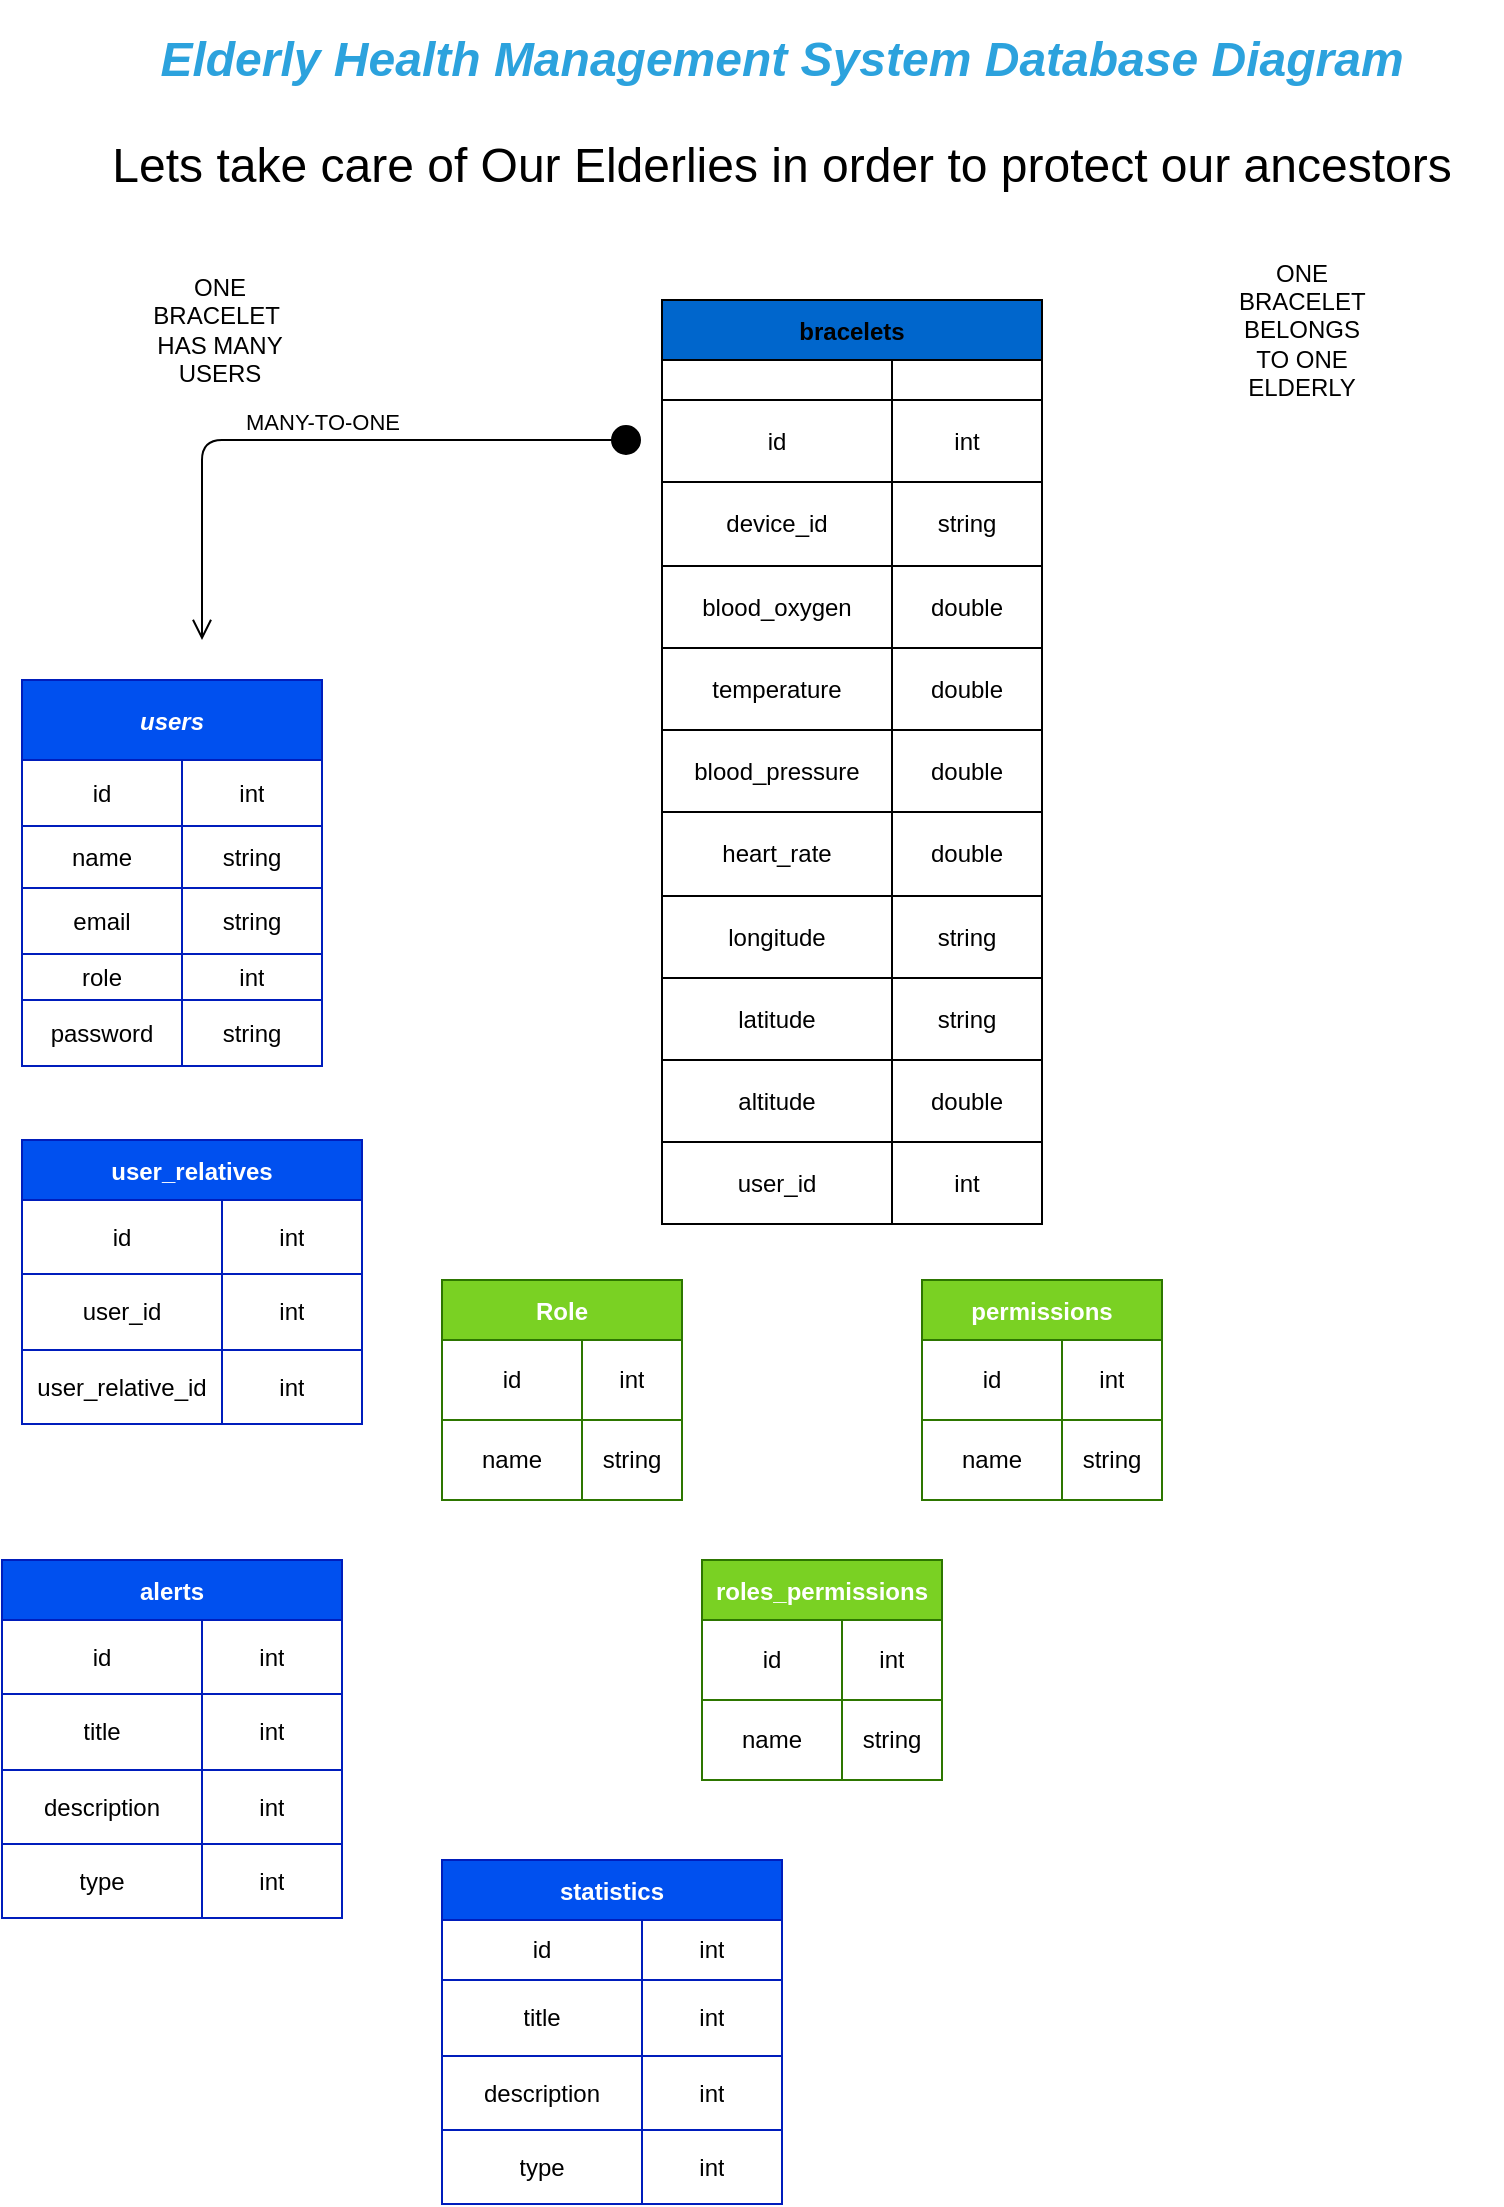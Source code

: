 <mxfile>
    <diagram id="YnS87yEpvr6c0MNXMADk" name="Page-1">
        <mxGraphModel dx="1022" dy="1704" grid="1" gridSize="10" guides="1" tooltips="1" connect="1" arrows="1" fold="1" page="1" pageScale="1" pageWidth="850" pageHeight="1100" math="0" shadow="0">
            <root>
                <object label="" s="" id="0">
                    <mxCell/>
                </object>
                <mxCell id="1" parent="0"/>
                <mxCell id="2" value="user_relatives" style="shape=table;startSize=30;container=1;collapsible=0;childLayout=tableLayout;fontStyle=1;align=center;fillColor=#0050ef;fontColor=#ffffff;strokeColor=#001DBC;" parent="1" vertex="1">
                    <mxGeometry x="50" y="500" width="170" height="142" as="geometry"/>
                </mxCell>
                <mxCell id="4MphJ5b8s6txSLYcJW80-159" value="" style="shape=tableRow;horizontal=0;startSize=0;swimlaneHead=0;swimlaneBody=0;top=0;left=0;bottom=0;right=0;collapsible=0;dropTarget=0;fillColor=none;points=[[0,0.5],[1,0.5]];portConstraint=eastwest;" parent="2" vertex="1">
                    <mxGeometry y="30" width="170" height="37" as="geometry"/>
                </mxCell>
                <mxCell id="4MphJ5b8s6txSLYcJW80-160" value="id" style="shape=partialRectangle;html=1;whiteSpace=wrap;connectable=0;fillColor=none;top=0;left=0;bottom=0;right=0;overflow=hidden;" parent="4MphJ5b8s6txSLYcJW80-159" vertex="1">
                    <mxGeometry width="100" height="37" as="geometry">
                        <mxRectangle width="100" height="37" as="alternateBounds"/>
                    </mxGeometry>
                </mxCell>
                <mxCell id="4MphJ5b8s6txSLYcJW80-161" value="int" style="shape=partialRectangle;html=1;whiteSpace=wrap;connectable=0;fillColor=none;top=0;left=0;bottom=0;right=0;overflow=hidden;" parent="4MphJ5b8s6txSLYcJW80-159" vertex="1">
                    <mxGeometry x="100" width="70" height="37" as="geometry">
                        <mxRectangle width="70" height="37" as="alternateBounds"/>
                    </mxGeometry>
                </mxCell>
                <mxCell id="7" value="" style="shape=tableRow;horizontal=0;startSize=0;swimlaneHead=0;swimlaneBody=0;top=0;left=0;bottom=0;right=0;collapsible=0;dropTarget=0;fillColor=none;points=[[0,0.5],[1,0.5]];portConstraint=eastwest;" parent="2" vertex="1">
                    <mxGeometry y="67" width="170" height="38" as="geometry"/>
                </mxCell>
                <mxCell id="8" value="user_id" style="shape=partialRectangle;html=1;whiteSpace=wrap;connectable=0;fillColor=none;top=0;left=0;bottom=0;right=0;overflow=hidden;" parent="7" vertex="1">
                    <mxGeometry width="100" height="38" as="geometry">
                        <mxRectangle width="100" height="38" as="alternateBounds"/>
                    </mxGeometry>
                </mxCell>
                <mxCell id="9" value="int" style="shape=partialRectangle;html=1;whiteSpace=wrap;connectable=0;fillColor=none;top=0;left=0;bottom=0;right=0;overflow=hidden;" parent="7" vertex="1">
                    <mxGeometry x="100" width="70" height="38" as="geometry">
                        <mxRectangle width="70" height="38" as="alternateBounds"/>
                    </mxGeometry>
                </mxCell>
                <mxCell id="11" value="" style="shape=tableRow;horizontal=0;startSize=0;swimlaneHead=0;swimlaneBody=0;top=0;left=0;bottom=0;right=0;collapsible=0;dropTarget=0;fillColor=none;points=[[0,0.5],[1,0.5]];portConstraint=eastwest;" parent="2" vertex="1">
                    <mxGeometry y="105" width="170" height="37" as="geometry"/>
                </mxCell>
                <mxCell id="12" value="user_relative_id" style="shape=partialRectangle;html=1;whiteSpace=wrap;connectable=0;fillColor=none;top=0;left=0;bottom=0;right=0;overflow=hidden;" parent="11" vertex="1">
                    <mxGeometry width="100" height="37" as="geometry">
                        <mxRectangle width="100" height="37" as="alternateBounds"/>
                    </mxGeometry>
                </mxCell>
                <mxCell id="13" value="int" style="shape=partialRectangle;html=1;whiteSpace=wrap;connectable=0;fillColor=none;top=0;left=0;bottom=0;right=0;overflow=hidden;" parent="11" vertex="1">
                    <mxGeometry x="100" width="70" height="37" as="geometry">
                        <mxRectangle width="70" height="37" as="alternateBounds"/>
                    </mxGeometry>
                </mxCell>
                <mxCell id="15" value="users" style="shape=table;startSize=40;container=1;collapsible=0;childLayout=tableLayout;fontStyle=3;align=center;labelBackgroundColor=none;fillColor=#0050ef;fontColor=#ffffff;strokeColor=#001DBC;" parent="1" vertex="1">
                    <mxGeometry x="50" y="270" width="150" height="193" as="geometry"/>
                </mxCell>
                <mxCell id="16" value="" style="shape=tableRow;horizontal=0;startSize=0;swimlaneHead=0;swimlaneBody=0;top=0;left=0;bottom=0;right=0;collapsible=0;dropTarget=0;fillColor=none;points=[[0,0.5],[1,0.5]];portConstraint=eastwest;" parent="15" vertex="1">
                    <mxGeometry y="40" width="150" height="33" as="geometry"/>
                </mxCell>
                <mxCell id="17" value="id" style="shape=partialRectangle;html=1;whiteSpace=wrap;connectable=0;fillColor=none;top=0;left=0;bottom=0;right=0;overflow=hidden;" parent="16" vertex="1">
                    <mxGeometry width="80" height="33" as="geometry">
                        <mxRectangle width="80" height="33" as="alternateBounds"/>
                    </mxGeometry>
                </mxCell>
                <mxCell id="18" value="int" style="shape=partialRectangle;html=1;whiteSpace=wrap;connectable=0;fillColor=none;top=0;left=0;bottom=0;right=0;overflow=hidden;" parent="16" vertex="1">
                    <mxGeometry x="80" width="70" height="33" as="geometry">
                        <mxRectangle width="70" height="33" as="alternateBounds"/>
                    </mxGeometry>
                </mxCell>
                <mxCell id="20" value="" style="shape=tableRow;horizontal=0;startSize=0;swimlaneHead=0;swimlaneBody=0;top=0;left=0;bottom=0;right=0;collapsible=0;dropTarget=0;fillColor=none;points=[[0,0.5],[1,0.5]];portConstraint=eastwest;" parent="15" vertex="1">
                    <mxGeometry y="73" width="150" height="31" as="geometry"/>
                </mxCell>
                <mxCell id="21" value="name" style="shape=partialRectangle;html=1;whiteSpace=wrap;connectable=0;fillColor=none;top=0;left=0;bottom=0;right=0;overflow=hidden;" parent="20" vertex="1">
                    <mxGeometry width="80" height="31" as="geometry">
                        <mxRectangle width="80" height="31" as="alternateBounds"/>
                    </mxGeometry>
                </mxCell>
                <mxCell id="22" value="string" style="shape=partialRectangle;html=1;whiteSpace=wrap;connectable=0;fillColor=none;top=0;left=0;bottom=0;right=0;overflow=hidden;" parent="20" vertex="1">
                    <mxGeometry x="80" width="70" height="31" as="geometry">
                        <mxRectangle width="70" height="31" as="alternateBounds"/>
                    </mxGeometry>
                </mxCell>
                <mxCell id="24" value="" style="shape=tableRow;horizontal=0;startSize=0;swimlaneHead=0;swimlaneBody=0;top=0;left=0;bottom=0;right=0;collapsible=0;dropTarget=0;fillColor=none;points=[[0,0.5],[1,0.5]];portConstraint=eastwest;" parent="15" vertex="1">
                    <mxGeometry y="104" width="150" height="33" as="geometry"/>
                </mxCell>
                <mxCell id="25" value="email" style="shape=partialRectangle;html=1;whiteSpace=wrap;connectable=0;fillColor=none;top=0;left=0;bottom=0;right=0;overflow=hidden;" parent="24" vertex="1">
                    <mxGeometry width="80" height="33" as="geometry">
                        <mxRectangle width="80" height="33" as="alternateBounds"/>
                    </mxGeometry>
                </mxCell>
                <mxCell id="26" value="string" style="shape=partialRectangle;html=1;whiteSpace=wrap;connectable=0;fillColor=none;top=0;left=0;bottom=0;right=0;overflow=hidden;" parent="24" vertex="1">
                    <mxGeometry x="80" width="70" height="33" as="geometry">
                        <mxRectangle width="70" height="33" as="alternateBounds"/>
                    </mxGeometry>
                </mxCell>
                <mxCell id="4MphJ5b8s6txSLYcJW80-67" style="shape=tableRow;horizontal=0;startSize=0;swimlaneHead=0;swimlaneBody=0;top=0;left=0;bottom=0;right=0;collapsible=0;dropTarget=0;fillColor=none;points=[[0,0.5],[1,0.5]];portConstraint=eastwest;" parent="15" vertex="1">
                    <mxGeometry y="137" width="150" height="23" as="geometry"/>
                </mxCell>
                <mxCell id="4MphJ5b8s6txSLYcJW80-68" value="role" style="shape=partialRectangle;html=1;whiteSpace=wrap;connectable=0;fillColor=none;top=0;left=0;bottom=0;right=0;overflow=hidden;" parent="4MphJ5b8s6txSLYcJW80-67" vertex="1">
                    <mxGeometry width="80" height="23" as="geometry">
                        <mxRectangle width="80" height="23" as="alternateBounds"/>
                    </mxGeometry>
                </mxCell>
                <mxCell id="4MphJ5b8s6txSLYcJW80-69" value="int" style="shape=partialRectangle;html=1;whiteSpace=wrap;connectable=0;fillColor=none;top=0;left=0;bottom=0;right=0;overflow=hidden;" parent="4MphJ5b8s6txSLYcJW80-67" vertex="1">
                    <mxGeometry x="80" width="70" height="23" as="geometry">
                        <mxRectangle width="70" height="23" as="alternateBounds"/>
                    </mxGeometry>
                </mxCell>
                <mxCell id="4MphJ5b8s6txSLYcJW80-71" style="shape=tableRow;horizontal=0;startSize=0;swimlaneHead=0;swimlaneBody=0;top=0;left=0;bottom=0;right=0;collapsible=0;dropTarget=0;fillColor=none;points=[[0,0.5],[1,0.5]];portConstraint=eastwest;" parent="15" vertex="1">
                    <mxGeometry y="160" width="150" height="33" as="geometry"/>
                </mxCell>
                <mxCell id="4MphJ5b8s6txSLYcJW80-72" value="password" style="shape=partialRectangle;html=1;whiteSpace=wrap;connectable=0;fillColor=none;top=0;left=0;bottom=0;right=0;overflow=hidden;" parent="4MphJ5b8s6txSLYcJW80-71" vertex="1">
                    <mxGeometry width="80" height="33" as="geometry">
                        <mxRectangle width="80" height="33" as="alternateBounds"/>
                    </mxGeometry>
                </mxCell>
                <mxCell id="4MphJ5b8s6txSLYcJW80-73" value="string" style="shape=partialRectangle;html=1;whiteSpace=wrap;connectable=0;fillColor=none;top=0;left=0;bottom=0;right=0;overflow=hidden;" parent="4MphJ5b8s6txSLYcJW80-71" vertex="1">
                    <mxGeometry x="80" width="70" height="33" as="geometry">
                        <mxRectangle width="70" height="33" as="alternateBounds"/>
                    </mxGeometry>
                </mxCell>
                <mxCell id="4MphJ5b8s6txSLYcJW80-79" value="bracelets" style="shape=table;startSize=30;container=1;collapsible=0;childLayout=tableLayout;fontStyle=1;align=center;fillColor=#0066CC;" parent="1" vertex="1">
                    <mxGeometry x="370" y="80" width="190" height="462" as="geometry"/>
                </mxCell>
                <mxCell id="48" style="shape=tableRow;horizontal=0;startSize=0;swimlaneHead=0;swimlaneBody=0;top=0;left=0;bottom=0;right=0;collapsible=0;dropTarget=0;fillColor=none;points=[[0,0.5],[1,0.5]];portConstraint=eastwest;" vertex="1" parent="4MphJ5b8s6txSLYcJW80-79">
                    <mxGeometry y="30" width="190" height="20" as="geometry"/>
                </mxCell>
                <mxCell id="49" value="" style="shape=partialRectangle;html=1;whiteSpace=wrap;connectable=0;fillColor=none;top=0;left=0;bottom=0;right=0;overflow=hidden;" vertex="1" parent="48">
                    <mxGeometry width="115" height="20" as="geometry">
                        <mxRectangle width="115" height="20" as="alternateBounds"/>
                    </mxGeometry>
                </mxCell>
                <mxCell id="50" value="" style="shape=partialRectangle;html=1;whiteSpace=wrap;connectable=0;fillColor=none;top=0;left=0;bottom=0;right=0;overflow=hidden;" vertex="1" parent="48">
                    <mxGeometry x="115" width="75" height="20" as="geometry">
                        <mxRectangle width="75" height="20" as="alternateBounds"/>
                    </mxGeometry>
                </mxCell>
                <mxCell id="4MphJ5b8s6txSLYcJW80-80" value="" style="shape=tableRow;horizontal=0;startSize=0;swimlaneHead=0;swimlaneBody=0;top=0;left=0;bottom=0;right=0;collapsible=0;dropTarget=0;fillColor=none;points=[[0,0.5],[1,0.5]];portConstraint=eastwest;" parent="4MphJ5b8s6txSLYcJW80-79" vertex="1">
                    <mxGeometry y="50" width="190" height="41" as="geometry"/>
                </mxCell>
                <mxCell id="4MphJ5b8s6txSLYcJW80-81" value="id" style="shape=partialRectangle;html=1;whiteSpace=wrap;connectable=0;fillColor=none;top=0;left=0;bottom=0;right=0;overflow=hidden;" parent="4MphJ5b8s6txSLYcJW80-80" vertex="1">
                    <mxGeometry width="115" height="41" as="geometry">
                        <mxRectangle width="115" height="41" as="alternateBounds"/>
                    </mxGeometry>
                </mxCell>
                <mxCell id="4MphJ5b8s6txSLYcJW80-82" value="int" style="shape=partialRectangle;html=1;whiteSpace=wrap;connectable=0;fillColor=none;top=0;left=0;bottom=0;right=0;overflow=hidden;" parent="4MphJ5b8s6txSLYcJW80-80" vertex="1">
                    <mxGeometry x="115" width="75" height="41" as="geometry">
                        <mxRectangle width="75" height="41" as="alternateBounds"/>
                    </mxGeometry>
                </mxCell>
                <mxCell id="4MphJ5b8s6txSLYcJW80-84" value="" style="shape=tableRow;horizontal=0;startSize=0;swimlaneHead=0;swimlaneBody=0;top=0;left=0;bottom=0;right=0;collapsible=0;dropTarget=0;fillColor=none;points=[[0,0.5],[1,0.5]];portConstraint=eastwest;" parent="4MphJ5b8s6txSLYcJW80-79" vertex="1">
                    <mxGeometry y="91" width="190" height="42" as="geometry"/>
                </mxCell>
                <mxCell id="4MphJ5b8s6txSLYcJW80-85" value="device_id" style="shape=partialRectangle;html=1;whiteSpace=wrap;connectable=0;fillColor=none;top=0;left=0;bottom=0;right=0;overflow=hidden;" parent="4MphJ5b8s6txSLYcJW80-84" vertex="1">
                    <mxGeometry width="115" height="42" as="geometry">
                        <mxRectangle width="115" height="42" as="alternateBounds"/>
                    </mxGeometry>
                </mxCell>
                <mxCell id="4MphJ5b8s6txSLYcJW80-86" value="string" style="shape=partialRectangle;html=1;whiteSpace=wrap;connectable=0;fillColor=none;top=0;left=0;bottom=0;right=0;overflow=hidden;" parent="4MphJ5b8s6txSLYcJW80-84" vertex="1">
                    <mxGeometry x="115" width="75" height="42" as="geometry">
                        <mxRectangle width="75" height="42" as="alternateBounds"/>
                    </mxGeometry>
                </mxCell>
                <mxCell id="4MphJ5b8s6txSLYcJW80-88" value="" style="shape=tableRow;horizontal=0;startSize=0;swimlaneHead=0;swimlaneBody=0;top=0;left=0;bottom=0;right=0;collapsible=0;dropTarget=0;fillColor=none;points=[[0,0.5],[1,0.5]];portConstraint=eastwest;" parent="4MphJ5b8s6txSLYcJW80-79" vertex="1">
                    <mxGeometry y="133" width="190" height="41" as="geometry"/>
                </mxCell>
                <mxCell id="4MphJ5b8s6txSLYcJW80-89" value="blood_oxygen" style="shape=partialRectangle;html=1;whiteSpace=wrap;connectable=0;fillColor=none;top=0;left=0;bottom=0;right=0;overflow=hidden;" parent="4MphJ5b8s6txSLYcJW80-88" vertex="1">
                    <mxGeometry width="115" height="41" as="geometry">
                        <mxRectangle width="115" height="41" as="alternateBounds"/>
                    </mxGeometry>
                </mxCell>
                <mxCell id="4MphJ5b8s6txSLYcJW80-90" value="double" style="shape=partialRectangle;html=1;whiteSpace=wrap;connectable=0;fillColor=none;top=0;left=0;bottom=0;right=0;overflow=hidden;" parent="4MphJ5b8s6txSLYcJW80-88" vertex="1">
                    <mxGeometry x="115" width="75" height="41" as="geometry">
                        <mxRectangle width="75" height="41" as="alternateBounds"/>
                    </mxGeometry>
                </mxCell>
                <mxCell id="4MphJ5b8s6txSLYcJW80-123" style="shape=tableRow;horizontal=0;startSize=0;swimlaneHead=0;swimlaneBody=0;top=0;left=0;bottom=0;right=0;collapsible=0;dropTarget=0;fillColor=none;points=[[0,0.5],[1,0.5]];portConstraint=eastwest;" parent="4MphJ5b8s6txSLYcJW80-79" vertex="1">
                    <mxGeometry y="174" width="190" height="41" as="geometry"/>
                </mxCell>
                <mxCell id="4MphJ5b8s6txSLYcJW80-124" value="temperature" style="shape=partialRectangle;html=1;whiteSpace=wrap;connectable=0;fillColor=none;top=0;left=0;bottom=0;right=0;overflow=hidden;" parent="4MphJ5b8s6txSLYcJW80-123" vertex="1">
                    <mxGeometry width="115" height="41" as="geometry">
                        <mxRectangle width="115" height="41" as="alternateBounds"/>
                    </mxGeometry>
                </mxCell>
                <mxCell id="4MphJ5b8s6txSLYcJW80-125" value="double" style="shape=partialRectangle;html=1;whiteSpace=wrap;connectable=0;fillColor=none;top=0;left=0;bottom=0;right=0;overflow=hidden;" parent="4MphJ5b8s6txSLYcJW80-123" vertex="1">
                    <mxGeometry x="115" width="75" height="41" as="geometry">
                        <mxRectangle width="75" height="41" as="alternateBounds"/>
                    </mxGeometry>
                </mxCell>
                <mxCell id="4MphJ5b8s6txSLYcJW80-127" style="shape=tableRow;horizontal=0;startSize=0;swimlaneHead=0;swimlaneBody=0;top=0;left=0;bottom=0;right=0;collapsible=0;dropTarget=0;fillColor=none;points=[[0,0.5],[1,0.5]];portConstraint=eastwest;" parent="4MphJ5b8s6txSLYcJW80-79" vertex="1">
                    <mxGeometry y="215" width="190" height="41" as="geometry"/>
                </mxCell>
                <mxCell id="4MphJ5b8s6txSLYcJW80-128" value="blood_pressure" style="shape=partialRectangle;html=1;whiteSpace=wrap;connectable=0;fillColor=none;top=0;left=0;bottom=0;right=0;overflow=hidden;" parent="4MphJ5b8s6txSLYcJW80-127" vertex="1">
                    <mxGeometry width="115" height="41" as="geometry">
                        <mxRectangle width="115" height="41" as="alternateBounds"/>
                    </mxGeometry>
                </mxCell>
                <mxCell id="4MphJ5b8s6txSLYcJW80-129" value="double" style="shape=partialRectangle;html=1;whiteSpace=wrap;connectable=0;fillColor=none;top=0;left=0;bottom=0;right=0;overflow=hidden;" parent="4MphJ5b8s6txSLYcJW80-127" vertex="1">
                    <mxGeometry x="115" width="75" height="41" as="geometry">
                        <mxRectangle width="75" height="41" as="alternateBounds"/>
                    </mxGeometry>
                </mxCell>
                <mxCell id="4MphJ5b8s6txSLYcJW80-155" style="shape=tableRow;horizontal=0;startSize=0;swimlaneHead=0;swimlaneBody=0;top=0;left=0;bottom=0;right=0;collapsible=0;dropTarget=0;fillColor=none;points=[[0,0.5],[1,0.5]];portConstraint=eastwest;" parent="4MphJ5b8s6txSLYcJW80-79" vertex="1">
                    <mxGeometry y="256" width="190" height="42" as="geometry"/>
                </mxCell>
                <mxCell id="4MphJ5b8s6txSLYcJW80-156" value="heart_rate" style="shape=partialRectangle;html=1;whiteSpace=wrap;connectable=0;fillColor=none;top=0;left=0;bottom=0;right=0;overflow=hidden;" parent="4MphJ5b8s6txSLYcJW80-155" vertex="1">
                    <mxGeometry width="115" height="42" as="geometry">
                        <mxRectangle width="115" height="42" as="alternateBounds"/>
                    </mxGeometry>
                </mxCell>
                <mxCell id="4MphJ5b8s6txSLYcJW80-157" value="double" style="shape=partialRectangle;html=1;whiteSpace=wrap;connectable=0;fillColor=none;top=0;left=0;bottom=0;right=0;overflow=hidden;" parent="4MphJ5b8s6txSLYcJW80-155" vertex="1">
                    <mxGeometry x="115" width="75" height="42" as="geometry">
                        <mxRectangle width="75" height="42" as="alternateBounds"/>
                    </mxGeometry>
                </mxCell>
                <mxCell id="28" style="shape=tableRow;horizontal=0;startSize=0;swimlaneHead=0;swimlaneBody=0;top=0;left=0;bottom=0;right=0;collapsible=0;dropTarget=0;fillColor=none;points=[[0,0.5],[1,0.5]];portConstraint=eastwest;" parent="4MphJ5b8s6txSLYcJW80-79" vertex="1">
                    <mxGeometry y="298" width="190" height="41" as="geometry"/>
                </mxCell>
                <mxCell id="29" value="longitude" style="shape=partialRectangle;html=1;whiteSpace=wrap;connectable=0;fillColor=none;top=0;left=0;bottom=0;right=0;overflow=hidden;" parent="28" vertex="1">
                    <mxGeometry width="115" height="41" as="geometry">
                        <mxRectangle width="115" height="41" as="alternateBounds"/>
                    </mxGeometry>
                </mxCell>
                <mxCell id="30" value="string" style="shape=partialRectangle;html=1;whiteSpace=wrap;connectable=0;fillColor=none;top=0;left=0;bottom=0;right=0;overflow=hidden;" parent="28" vertex="1">
                    <mxGeometry x="115" width="75" height="41" as="geometry">
                        <mxRectangle width="75" height="41" as="alternateBounds"/>
                    </mxGeometry>
                </mxCell>
                <mxCell id="32" style="shape=tableRow;horizontal=0;startSize=0;swimlaneHead=0;swimlaneBody=0;top=0;left=0;bottom=0;right=0;collapsible=0;dropTarget=0;fillColor=none;points=[[0,0.5],[1,0.5]];portConstraint=eastwest;" parent="4MphJ5b8s6txSLYcJW80-79" vertex="1">
                    <mxGeometry y="339" width="190" height="41" as="geometry"/>
                </mxCell>
                <mxCell id="33" value="latitude" style="shape=partialRectangle;html=1;whiteSpace=wrap;connectable=0;fillColor=none;top=0;left=0;bottom=0;right=0;overflow=hidden;" parent="32" vertex="1">
                    <mxGeometry width="115" height="41" as="geometry">
                        <mxRectangle width="115" height="41" as="alternateBounds"/>
                    </mxGeometry>
                </mxCell>
                <mxCell id="34" value="string" style="shape=partialRectangle;html=1;whiteSpace=wrap;connectable=0;fillColor=none;top=0;left=0;bottom=0;right=0;overflow=hidden;" parent="32" vertex="1">
                    <mxGeometry x="115" width="75" height="41" as="geometry">
                        <mxRectangle width="75" height="41" as="alternateBounds"/>
                    </mxGeometry>
                </mxCell>
                <mxCell id="44" style="shape=tableRow;horizontal=0;startSize=0;swimlaneHead=0;swimlaneBody=0;top=0;left=0;bottom=0;right=0;collapsible=0;dropTarget=0;fillColor=none;points=[[0,0.5],[1,0.5]];portConstraint=eastwest;" vertex="1" parent="4MphJ5b8s6txSLYcJW80-79">
                    <mxGeometry y="380" width="190" height="41" as="geometry"/>
                </mxCell>
                <mxCell id="45" value="altitude" style="shape=partialRectangle;html=1;whiteSpace=wrap;connectable=0;fillColor=none;top=0;left=0;bottom=0;right=0;overflow=hidden;" vertex="1" parent="44">
                    <mxGeometry width="115" height="41" as="geometry">
                        <mxRectangle width="115" height="41" as="alternateBounds"/>
                    </mxGeometry>
                </mxCell>
                <mxCell id="46" value="double" style="shape=partialRectangle;html=1;whiteSpace=wrap;connectable=0;fillColor=none;top=0;left=0;bottom=0;right=0;overflow=hidden;" vertex="1" parent="44">
                    <mxGeometry x="115" width="75" height="41" as="geometry">
                        <mxRectangle width="75" height="41" as="alternateBounds"/>
                    </mxGeometry>
                </mxCell>
                <mxCell id="67" style="shape=tableRow;horizontal=0;startSize=0;swimlaneHead=0;swimlaneBody=0;top=0;left=0;bottom=0;right=0;collapsible=0;dropTarget=0;fillColor=none;points=[[0,0.5],[1,0.5]];portConstraint=eastwest;" vertex="1" parent="4MphJ5b8s6txSLYcJW80-79">
                    <mxGeometry y="421" width="190" height="41" as="geometry"/>
                </mxCell>
                <mxCell id="68" value="user_id" style="shape=partialRectangle;html=1;whiteSpace=wrap;connectable=0;fillColor=none;top=0;left=0;bottom=0;right=0;overflow=hidden;" vertex="1" parent="67">
                    <mxGeometry width="115" height="41" as="geometry">
                        <mxRectangle width="115" height="41" as="alternateBounds"/>
                    </mxGeometry>
                </mxCell>
                <mxCell id="69" value="int" style="shape=partialRectangle;html=1;whiteSpace=wrap;connectable=0;fillColor=none;top=0;left=0;bottom=0;right=0;overflow=hidden;" vertex="1" parent="67">
                    <mxGeometry x="115" width="75" height="41" as="geometry">
                        <mxRectangle width="75" height="41" as="alternateBounds"/>
                    </mxGeometry>
                </mxCell>
                <mxCell id="4MphJ5b8s6txSLYcJW80-110" value="Role" style="shape=table;startSize=30;container=1;collapsible=0;childLayout=tableLayout;fontStyle=1;align=center;fillColor=#7ad123;fontColor=#ffffff;strokeColor=#2D7600;" parent="1" vertex="1">
                    <mxGeometry x="260" y="570" width="120" height="110" as="geometry"/>
                </mxCell>
                <mxCell id="4MphJ5b8s6txSLYcJW80-111" value="" style="shape=tableRow;horizontal=0;startSize=0;swimlaneHead=0;swimlaneBody=0;top=0;left=0;bottom=0;right=0;collapsible=0;dropTarget=0;fillColor=none;points=[[0,0.5],[1,0.5]];portConstraint=eastwest;" parent="4MphJ5b8s6txSLYcJW80-110" vertex="1">
                    <mxGeometry y="30" width="120" height="40" as="geometry"/>
                </mxCell>
                <mxCell id="4MphJ5b8s6txSLYcJW80-112" value="id" style="shape=partialRectangle;html=1;whiteSpace=wrap;connectable=0;fillColor=none;top=0;left=0;bottom=0;right=0;overflow=hidden;" parent="4MphJ5b8s6txSLYcJW80-111" vertex="1">
                    <mxGeometry width="70" height="40" as="geometry">
                        <mxRectangle width="70" height="40" as="alternateBounds"/>
                    </mxGeometry>
                </mxCell>
                <mxCell id="4MphJ5b8s6txSLYcJW80-113" value="int" style="shape=partialRectangle;html=1;whiteSpace=wrap;connectable=0;fillColor=none;top=0;left=0;bottom=0;right=0;overflow=hidden;" parent="4MphJ5b8s6txSLYcJW80-111" vertex="1">
                    <mxGeometry x="70" width="50" height="40" as="geometry">
                        <mxRectangle width="50" height="40" as="alternateBounds"/>
                    </mxGeometry>
                </mxCell>
                <mxCell id="4MphJ5b8s6txSLYcJW80-115" value="" style="shape=tableRow;horizontal=0;startSize=0;swimlaneHead=0;swimlaneBody=0;top=0;left=0;bottom=0;right=0;collapsible=0;dropTarget=0;fillColor=none;points=[[0,0.5],[1,0.5]];portConstraint=eastwest;" parent="4MphJ5b8s6txSLYcJW80-110" vertex="1">
                    <mxGeometry y="70" width="120" height="40" as="geometry"/>
                </mxCell>
                <mxCell id="4MphJ5b8s6txSLYcJW80-116" value="name" style="shape=partialRectangle;html=1;whiteSpace=wrap;connectable=0;fillColor=none;top=0;left=0;bottom=0;right=0;overflow=hidden;" parent="4MphJ5b8s6txSLYcJW80-115" vertex="1">
                    <mxGeometry width="70" height="40" as="geometry">
                        <mxRectangle width="70" height="40" as="alternateBounds"/>
                    </mxGeometry>
                </mxCell>
                <mxCell id="4MphJ5b8s6txSLYcJW80-117" value="string" style="shape=partialRectangle;html=1;whiteSpace=wrap;connectable=0;fillColor=none;top=0;left=0;bottom=0;right=0;overflow=hidden;" parent="4MphJ5b8s6txSLYcJW80-115" vertex="1">
                    <mxGeometry x="70" width="50" height="40" as="geometry">
                        <mxRectangle width="50" height="40" as="alternateBounds"/>
                    </mxGeometry>
                </mxCell>
                <mxCell id="4MphJ5b8s6txSLYcJW80-167" value="MANY-TO-ONE" style="html=1;verticalAlign=bottom;startArrow=circle;startFill=1;endArrow=open;startSize=6;endSize=8;" parent="1" edge="1">
                    <mxGeometry width="80" relative="1" as="geometry">
                        <mxPoint x="360" y="150" as="sourcePoint"/>
                        <mxPoint x="140" y="250" as="targetPoint"/>
                        <Array as="points">
                            <mxPoint x="140" y="150"/>
                        </Array>
                    </mxGeometry>
                </mxCell>
                <mxCell id="4MphJ5b8s6txSLYcJW80-170" value="ONE BRACELET BELONGS TO ONE ELDERLY" style="text;html=1;strokeColor=none;fillColor=none;align=center;verticalAlign=middle;whiteSpace=wrap;rounded=0;labelBackgroundColor=none;" parent="1" vertex="1">
                    <mxGeometry x="660" y="80" width="60" height="30" as="geometry"/>
                </mxCell>
                <mxCell id="4MphJ5b8s6txSLYcJW80-175" value="ONE BRACELET&amp;nbsp;&lt;br&gt;HAS MANY USERS" style="text;html=1;strokeColor=none;fillColor=none;align=center;verticalAlign=middle;whiteSpace=wrap;rounded=0;labelBackgroundColor=none;" parent="1" vertex="1">
                    <mxGeometry x="119" y="80" width="60" height="30" as="geometry"/>
                </mxCell>
                <mxCell id="4MphJ5b8s6txSLYcJW80-193" value="&lt;h1 style=&quot;&quot;&gt;&lt;i style=&quot;&quot;&gt;&lt;font style=&quot;font-size: 24px;&quot; color=&quot;#2ca2dd&quot;&gt;Elderly Health Management System Database Diagram&lt;/font&gt;&lt;/i&gt;&lt;/h1&gt;&lt;p style=&quot;font-size: 24px;&quot;&gt;Lets take care of Our Elderlies in order to protect our ancestors&lt;/p&gt;" style="text;html=1;strokeColor=none;fillColor=none;spacing=5;spacingTop=-20;whiteSpace=wrap;overflow=hidden;rounded=0;labelBackgroundColor=none;align=center;" parent="1" vertex="1">
                    <mxGeometry x="70" y="-60" width="720" height="120" as="geometry"/>
                </mxCell>
                <mxCell id="73" value="permissions" style="shape=table;startSize=30;container=1;collapsible=0;childLayout=tableLayout;fontStyle=1;align=center;fillColor=#7ad123;fontColor=#ffffff;strokeColor=#2D7600;" vertex="1" parent="1">
                    <mxGeometry x="500" y="570" width="120" height="110" as="geometry"/>
                </mxCell>
                <mxCell id="74" value="" style="shape=tableRow;horizontal=0;startSize=0;swimlaneHead=0;swimlaneBody=0;top=0;left=0;bottom=0;right=0;collapsible=0;dropTarget=0;fillColor=none;points=[[0,0.5],[1,0.5]];portConstraint=eastwest;" vertex="1" parent="73">
                    <mxGeometry y="30" width="120" height="40" as="geometry"/>
                </mxCell>
                <mxCell id="75" value="id" style="shape=partialRectangle;html=1;whiteSpace=wrap;connectable=0;fillColor=none;top=0;left=0;bottom=0;right=0;overflow=hidden;" vertex="1" parent="74">
                    <mxGeometry width="70" height="40" as="geometry">
                        <mxRectangle width="70" height="40" as="alternateBounds"/>
                    </mxGeometry>
                </mxCell>
                <mxCell id="76" value="int" style="shape=partialRectangle;html=1;whiteSpace=wrap;connectable=0;fillColor=none;top=0;left=0;bottom=0;right=0;overflow=hidden;" vertex="1" parent="74">
                    <mxGeometry x="70" width="50" height="40" as="geometry">
                        <mxRectangle width="50" height="40" as="alternateBounds"/>
                    </mxGeometry>
                </mxCell>
                <mxCell id="78" value="" style="shape=tableRow;horizontal=0;startSize=0;swimlaneHead=0;swimlaneBody=0;top=0;left=0;bottom=0;right=0;collapsible=0;dropTarget=0;fillColor=none;points=[[0,0.5],[1,0.5]];portConstraint=eastwest;" vertex="1" parent="73">
                    <mxGeometry y="70" width="120" height="40" as="geometry"/>
                </mxCell>
                <mxCell id="79" value="name" style="shape=partialRectangle;html=1;whiteSpace=wrap;connectable=0;fillColor=none;top=0;left=0;bottom=0;right=0;overflow=hidden;" vertex="1" parent="78">
                    <mxGeometry width="70" height="40" as="geometry">
                        <mxRectangle width="70" height="40" as="alternateBounds"/>
                    </mxGeometry>
                </mxCell>
                <mxCell id="80" value="string" style="shape=partialRectangle;html=1;whiteSpace=wrap;connectable=0;fillColor=none;top=0;left=0;bottom=0;right=0;overflow=hidden;" vertex="1" parent="78">
                    <mxGeometry x="70" width="50" height="40" as="geometry">
                        <mxRectangle width="50" height="40" as="alternateBounds"/>
                    </mxGeometry>
                </mxCell>
                <mxCell id="82" value="roles_permissions" style="shape=table;startSize=30;container=1;collapsible=0;childLayout=tableLayout;fontStyle=1;align=center;fillColor=#7ad123;fontColor=#ffffff;strokeColor=#2D7600;" vertex="1" parent="1">
                    <mxGeometry x="390" y="710" width="120" height="110" as="geometry"/>
                </mxCell>
                <mxCell id="83" value="" style="shape=tableRow;horizontal=0;startSize=0;swimlaneHead=0;swimlaneBody=0;top=0;left=0;bottom=0;right=0;collapsible=0;dropTarget=0;fillColor=none;points=[[0,0.5],[1,0.5]];portConstraint=eastwest;" vertex="1" parent="82">
                    <mxGeometry y="30" width="120" height="40" as="geometry"/>
                </mxCell>
                <mxCell id="84" value="id" style="shape=partialRectangle;html=1;whiteSpace=wrap;connectable=0;fillColor=none;top=0;left=0;bottom=0;right=0;overflow=hidden;" vertex="1" parent="83">
                    <mxGeometry width="70" height="40" as="geometry">
                        <mxRectangle width="70" height="40" as="alternateBounds"/>
                    </mxGeometry>
                </mxCell>
                <mxCell id="85" value="int" style="shape=partialRectangle;html=1;whiteSpace=wrap;connectable=0;fillColor=none;top=0;left=0;bottom=0;right=0;overflow=hidden;" vertex="1" parent="83">
                    <mxGeometry x="70" width="50" height="40" as="geometry">
                        <mxRectangle width="50" height="40" as="alternateBounds"/>
                    </mxGeometry>
                </mxCell>
                <mxCell id="87" value="" style="shape=tableRow;horizontal=0;startSize=0;swimlaneHead=0;swimlaneBody=0;top=0;left=0;bottom=0;right=0;collapsible=0;dropTarget=0;fillColor=none;points=[[0,0.5],[1,0.5]];portConstraint=eastwest;" vertex="1" parent="82">
                    <mxGeometry y="70" width="120" height="40" as="geometry"/>
                </mxCell>
                <mxCell id="88" value="name" style="shape=partialRectangle;html=1;whiteSpace=wrap;connectable=0;fillColor=none;top=0;left=0;bottom=0;right=0;overflow=hidden;" vertex="1" parent="87">
                    <mxGeometry width="70" height="40" as="geometry">
                        <mxRectangle width="70" height="40" as="alternateBounds"/>
                    </mxGeometry>
                </mxCell>
                <mxCell id="89" value="string" style="shape=partialRectangle;html=1;whiteSpace=wrap;connectable=0;fillColor=none;top=0;left=0;bottom=0;right=0;overflow=hidden;" vertex="1" parent="87">
                    <mxGeometry x="70" width="50" height="40" as="geometry">
                        <mxRectangle width="50" height="40" as="alternateBounds"/>
                    </mxGeometry>
                </mxCell>
                <mxCell id="91" value="alerts" style="shape=table;startSize=30;container=1;collapsible=0;childLayout=tableLayout;fontStyle=1;align=center;fillColor=#0050ef;fontColor=#ffffff;strokeColor=#001DBC;" vertex="1" parent="1">
                    <mxGeometry x="40" y="710" width="170" height="179" as="geometry"/>
                </mxCell>
                <mxCell id="92" value="" style="shape=tableRow;horizontal=0;startSize=0;swimlaneHead=0;swimlaneBody=0;top=0;left=0;bottom=0;right=0;collapsible=0;dropTarget=0;fillColor=none;points=[[0,0.5],[1,0.5]];portConstraint=eastwest;" vertex="1" parent="91">
                    <mxGeometry y="30" width="170" height="37" as="geometry"/>
                </mxCell>
                <mxCell id="93" value="id" style="shape=partialRectangle;html=1;whiteSpace=wrap;connectable=0;fillColor=none;top=0;left=0;bottom=0;right=0;overflow=hidden;" vertex="1" parent="92">
                    <mxGeometry width="100" height="37" as="geometry">
                        <mxRectangle width="100" height="37" as="alternateBounds"/>
                    </mxGeometry>
                </mxCell>
                <mxCell id="94" value="int" style="shape=partialRectangle;html=1;whiteSpace=wrap;connectable=0;fillColor=none;top=0;left=0;bottom=0;right=0;overflow=hidden;" vertex="1" parent="92">
                    <mxGeometry x="100" width="70" height="37" as="geometry">
                        <mxRectangle width="70" height="37" as="alternateBounds"/>
                    </mxGeometry>
                </mxCell>
                <mxCell id="95" value="" style="shape=tableRow;horizontal=0;startSize=0;swimlaneHead=0;swimlaneBody=0;top=0;left=0;bottom=0;right=0;collapsible=0;dropTarget=0;fillColor=none;points=[[0,0.5],[1,0.5]];portConstraint=eastwest;" vertex="1" parent="91">
                    <mxGeometry y="67" width="170" height="38" as="geometry"/>
                </mxCell>
                <mxCell id="96" value="title" style="shape=partialRectangle;html=1;whiteSpace=wrap;connectable=0;fillColor=none;top=0;left=0;bottom=0;right=0;overflow=hidden;" vertex="1" parent="95">
                    <mxGeometry width="100" height="38" as="geometry">
                        <mxRectangle width="100" height="38" as="alternateBounds"/>
                    </mxGeometry>
                </mxCell>
                <mxCell id="97" value="int" style="shape=partialRectangle;html=1;whiteSpace=wrap;connectable=0;fillColor=none;top=0;left=0;bottom=0;right=0;overflow=hidden;" vertex="1" parent="95">
                    <mxGeometry x="100" width="70" height="38" as="geometry">
                        <mxRectangle width="70" height="38" as="alternateBounds"/>
                    </mxGeometry>
                </mxCell>
                <mxCell id="98" value="" style="shape=tableRow;horizontal=0;startSize=0;swimlaneHead=0;swimlaneBody=0;top=0;left=0;bottom=0;right=0;collapsible=0;dropTarget=0;fillColor=none;points=[[0,0.5],[1,0.5]];portConstraint=eastwest;" vertex="1" parent="91">
                    <mxGeometry y="105" width="170" height="37" as="geometry"/>
                </mxCell>
                <mxCell id="99" value="description" style="shape=partialRectangle;html=1;whiteSpace=wrap;connectable=0;fillColor=none;top=0;left=0;bottom=0;right=0;overflow=hidden;" vertex="1" parent="98">
                    <mxGeometry width="100" height="37" as="geometry">
                        <mxRectangle width="100" height="37" as="alternateBounds"/>
                    </mxGeometry>
                </mxCell>
                <mxCell id="100" value="int" style="shape=partialRectangle;html=1;whiteSpace=wrap;connectable=0;fillColor=none;top=0;left=0;bottom=0;right=0;overflow=hidden;" vertex="1" parent="98">
                    <mxGeometry x="100" width="70" height="37" as="geometry">
                        <mxRectangle width="70" height="37" as="alternateBounds"/>
                    </mxGeometry>
                </mxCell>
                <mxCell id="101" style="shape=tableRow;horizontal=0;startSize=0;swimlaneHead=0;swimlaneBody=0;top=0;left=0;bottom=0;right=0;collapsible=0;dropTarget=0;fillColor=none;points=[[0,0.5],[1,0.5]];portConstraint=eastwest;" vertex="1" parent="91">
                    <mxGeometry y="142" width="170" height="37" as="geometry"/>
                </mxCell>
                <mxCell id="102" value="type" style="shape=partialRectangle;html=1;whiteSpace=wrap;connectable=0;fillColor=none;top=0;left=0;bottom=0;right=0;overflow=hidden;" vertex="1" parent="101">
                    <mxGeometry width="100" height="37" as="geometry">
                        <mxRectangle width="100" height="37" as="alternateBounds"/>
                    </mxGeometry>
                </mxCell>
                <mxCell id="103" value="int" style="shape=partialRectangle;html=1;whiteSpace=wrap;connectable=0;fillColor=none;top=0;left=0;bottom=0;right=0;overflow=hidden;" vertex="1" parent="101">
                    <mxGeometry x="100" width="70" height="37" as="geometry">
                        <mxRectangle width="70" height="37" as="alternateBounds"/>
                    </mxGeometry>
                </mxCell>
                <mxCell id="104" value="statistics" style="shape=table;startSize=30;container=1;collapsible=0;childLayout=tableLayout;fontStyle=1;align=center;fillColor=#0050ef;fontColor=#ffffff;strokeColor=#001DBC;" vertex="1" parent="1">
                    <mxGeometry x="260" y="860" width="170" height="172" as="geometry"/>
                </mxCell>
                <mxCell id="105" value="" style="shape=tableRow;horizontal=0;startSize=0;swimlaneHead=0;swimlaneBody=0;top=0;left=0;bottom=0;right=0;collapsible=0;dropTarget=0;fillColor=none;points=[[0,0.5],[1,0.5]];portConstraint=eastwest;" vertex="1" parent="104">
                    <mxGeometry y="30" width="170" height="30" as="geometry"/>
                </mxCell>
                <mxCell id="106" value="id" style="shape=partialRectangle;html=1;whiteSpace=wrap;connectable=0;fillColor=none;top=0;left=0;bottom=0;right=0;overflow=hidden;" vertex="1" parent="105">
                    <mxGeometry width="100" height="30" as="geometry">
                        <mxRectangle width="100" height="30" as="alternateBounds"/>
                    </mxGeometry>
                </mxCell>
                <mxCell id="107" value="int" style="shape=partialRectangle;html=1;whiteSpace=wrap;connectable=0;fillColor=none;top=0;left=0;bottom=0;right=0;overflow=hidden;" vertex="1" parent="105">
                    <mxGeometry x="100" width="70" height="30" as="geometry">
                        <mxRectangle width="70" height="30" as="alternateBounds"/>
                    </mxGeometry>
                </mxCell>
                <mxCell id="108" value="" style="shape=tableRow;horizontal=0;startSize=0;swimlaneHead=0;swimlaneBody=0;top=0;left=0;bottom=0;right=0;collapsible=0;dropTarget=0;fillColor=none;points=[[0,0.5],[1,0.5]];portConstraint=eastwest;" vertex="1" parent="104">
                    <mxGeometry y="60" width="170" height="38" as="geometry"/>
                </mxCell>
                <mxCell id="109" value="title" style="shape=partialRectangle;html=1;whiteSpace=wrap;connectable=0;fillColor=none;top=0;left=0;bottom=0;right=0;overflow=hidden;" vertex="1" parent="108">
                    <mxGeometry width="100" height="38" as="geometry">
                        <mxRectangle width="100" height="38" as="alternateBounds"/>
                    </mxGeometry>
                </mxCell>
                <mxCell id="110" value="int" style="shape=partialRectangle;html=1;whiteSpace=wrap;connectable=0;fillColor=none;top=0;left=0;bottom=0;right=0;overflow=hidden;" vertex="1" parent="108">
                    <mxGeometry x="100" width="70" height="38" as="geometry">
                        <mxRectangle width="70" height="38" as="alternateBounds"/>
                    </mxGeometry>
                </mxCell>
                <mxCell id="111" value="" style="shape=tableRow;horizontal=0;startSize=0;swimlaneHead=0;swimlaneBody=0;top=0;left=0;bottom=0;right=0;collapsible=0;dropTarget=0;fillColor=none;points=[[0,0.5],[1,0.5]];portConstraint=eastwest;" vertex="1" parent="104">
                    <mxGeometry y="98" width="170" height="37" as="geometry"/>
                </mxCell>
                <mxCell id="112" value="description" style="shape=partialRectangle;html=1;whiteSpace=wrap;connectable=0;fillColor=none;top=0;left=0;bottom=0;right=0;overflow=hidden;" vertex="1" parent="111">
                    <mxGeometry width="100" height="37" as="geometry">
                        <mxRectangle width="100" height="37" as="alternateBounds"/>
                    </mxGeometry>
                </mxCell>
                <mxCell id="113" value="int" style="shape=partialRectangle;html=1;whiteSpace=wrap;connectable=0;fillColor=none;top=0;left=0;bottom=0;right=0;overflow=hidden;" vertex="1" parent="111">
                    <mxGeometry x="100" width="70" height="37" as="geometry">
                        <mxRectangle width="70" height="37" as="alternateBounds"/>
                    </mxGeometry>
                </mxCell>
                <mxCell id="114" style="shape=tableRow;horizontal=0;startSize=0;swimlaneHead=0;swimlaneBody=0;top=0;left=0;bottom=0;right=0;collapsible=0;dropTarget=0;fillColor=none;points=[[0,0.5],[1,0.5]];portConstraint=eastwest;" vertex="1" parent="104">
                    <mxGeometry y="135" width="170" height="37" as="geometry"/>
                </mxCell>
                <mxCell id="115" value="type" style="shape=partialRectangle;html=1;whiteSpace=wrap;connectable=0;fillColor=none;top=0;left=0;bottom=0;right=0;overflow=hidden;" vertex="1" parent="114">
                    <mxGeometry width="100" height="37" as="geometry">
                        <mxRectangle width="100" height="37" as="alternateBounds"/>
                    </mxGeometry>
                </mxCell>
                <mxCell id="116" value="int" style="shape=partialRectangle;html=1;whiteSpace=wrap;connectable=0;fillColor=none;top=0;left=0;bottom=0;right=0;overflow=hidden;" vertex="1" parent="114">
                    <mxGeometry x="100" width="70" height="37" as="geometry">
                        <mxRectangle width="70" height="37" as="alternateBounds"/>
                    </mxGeometry>
                </mxCell>
            </root>
        </mxGraphModel>
    </diagram>
    <diagram id="3V7VRgZHPbVrFUruvSrs" name="Page-2">
        <mxGraphModel dx="1066" dy="604" grid="1" gridSize="10" guides="1" tooltips="1" connect="1" arrows="1" fold="1" page="1" pageScale="1" pageWidth="850" pageHeight="1100" math="0" shadow="0">
            <root>
                <mxCell id="0"/>
                <mxCell id="1" parent="0"/>
                <mxCell id="stFcDSFNcrQjpdHN-M5M-1" value="&lt;h1 style=&quot;text-align: right;&quot;&gt;&lt;font color=&quot;#0d6fd9&quot;&gt;&lt;span style=&quot;font-size: 26px; background-color: initial;&quot;&gt;Functionalities&lt;/span&gt;&lt;br&gt;&lt;/font&gt;&lt;/h1&gt;&lt;p&gt;&lt;br&gt;&lt;/p&gt;" style="text;html=1;strokeColor=none;fillColor=none;spacing=5;spacingTop=-20;whiteSpace=wrap;overflow=hidden;rounded=0;" vertex="1" parent="1">
                    <mxGeometry x="350" y="20" width="210" height="40" as="geometry"/>
                </mxCell>
                <mxCell id="stFcDSFNcrQjpdHN-M5M-19" value="USERS" style="ellipse;html=1;fontSize=26;fontColor=#0d6fd9;" vertex="1" parent="1">
                    <mxGeometry x="30" y="250" width="120" height="80" as="geometry"/>
                </mxCell>
                <mxCell id="stFcDSFNcrQjpdHN-M5M-20" value="" style="endArrow=open;html=1;rounded=0;align=center;verticalAlign=top;endFill=0;labelBackgroundColor=none;endSize=6;fontSize=26;fontColor=#0d6fd9;" edge="1" source="stFcDSFNcrQjpdHN-M5M-19" parent="1" target="stFcDSFNcrQjpdHN-M5M-25">
                    <mxGeometry relative="1" as="geometry">
                        <mxPoint x="270" y="230" as="targetPoint"/>
                        <Array as="points"/>
                    </mxGeometry>
                </mxCell>
                <mxCell id="stFcDSFNcrQjpdHN-M5M-24" value="" style="endArrow=open;html=1;rounded=0;align=center;verticalAlign=top;endFill=0;labelBackgroundColor=none;endSize=6;fontSize=26;fontColor=#0d6fd9;" edge="1" parent="1">
                    <mxGeometry relative="1" as="geometry">
                        <mxPoint x="280" y="310" as="targetPoint"/>
                        <mxPoint x="139.996" y="314.066" as="sourcePoint"/>
                        <Array as="points"/>
                    </mxGeometry>
                </mxCell>
                <mxCell id="stFcDSFNcrQjpdHN-M5M-25" value="&lt;font style=&quot;font-size: 20px;&quot;&gt;CRUD&lt;/font&gt;" style="ellipse;whiteSpace=wrap;html=1;fontSize=26;fontColor=#0d6fd9;" vertex="1" parent="1">
                    <mxGeometry x="300" y="140" width="120" height="80" as="geometry"/>
                </mxCell>
                <mxCell id="qJRddgfKvdtahY6jvpT3-11" value="" style="edgeStyle=none;html=1;fontSize=20;fontColor=#0d6fd9;" edge="1" parent="1" source="stFcDSFNcrQjpdHN-M5M-26">
                    <mxGeometry relative="1" as="geometry">
                        <mxPoint x="590" y="200" as="targetPoint"/>
                        <Array as="points">
                            <mxPoint x="590" y="310"/>
                        </Array>
                    </mxGeometry>
                </mxCell>
                <mxCell id="stFcDSFNcrQjpdHN-M5M-26" value="&lt;font style=&quot;font-size: 20px;&quot;&gt;RECEIVE ALERTS&lt;/font&gt;" style="ellipse;whiteSpace=wrap;html=1;fontSize=26;fontColor=#0d6fd9;" vertex="1" parent="1">
                    <mxGeometry x="285" y="250" width="150" height="110" as="geometry"/>
                </mxCell>
                <mxCell id="stFcDSFNcrQjpdHN-M5M-27" value="&lt;font style=&quot;font-size: 20px;&quot;&gt;AUTHENTICATION&lt;/font&gt;" style="ellipse;whiteSpace=wrap;html=1;fontSize=26;fontColor=#0d6fd9;" vertex="1" parent="1">
                    <mxGeometry x="250" y="420" width="210" height="110" as="geometry"/>
                </mxCell>
                <mxCell id="stFcDSFNcrQjpdHN-M5M-28" value="" style="endArrow=open;html=1;rounded=0;align=center;verticalAlign=top;endFill=0;labelBackgroundColor=none;endSize=6;fontSize=26;fontColor=#0d6fd9;" edge="1" parent="1" source="stFcDSFNcrQjpdHN-M5M-19">
                    <mxGeometry relative="1" as="geometry">
                        <mxPoint x="250" y="450" as="targetPoint"/>
                        <mxPoint x="140" y="340" as="sourcePoint"/>
                        <Array as="points">
                            <mxPoint x="220" y="420"/>
                        </Array>
                    </mxGeometry>
                </mxCell>
                <mxCell id="stFcDSFNcrQjpdHN-M5M-29" value="&lt;font style=&quot;font-size: 20px;&quot;&gt;LOGIN&lt;/font&gt;" style="ellipse;whiteSpace=wrap;html=1;fontSize=26;fontColor=#0d6fd9;" vertex="1" parent="1">
                    <mxGeometry x="490" y="390" width="150" height="60" as="geometry"/>
                </mxCell>
                <mxCell id="stFcDSFNcrQjpdHN-M5M-30" value="&lt;font style=&quot;font-size: 20px;&quot;&gt;REGISTER&lt;/font&gt;" style="ellipse;whiteSpace=wrap;html=1;fontSize=26;fontColor=#0d6fd9;" vertex="1" parent="1">
                    <mxGeometry x="500" y="500" width="150" height="65" as="geometry"/>
                </mxCell>
                <mxCell id="stFcDSFNcrQjpdHN-M5M-31" value="" style="endArrow=open;html=1;rounded=0;align=center;verticalAlign=top;endFill=0;labelBackgroundColor=none;endSize=6;fontSize=26;fontColor=#0d6fd9;entryX=0.066;entryY=0.778;entryDx=0;entryDy=0;entryPerimeter=0;" edge="1" parent="1" target="stFcDSFNcrQjpdHN-M5M-29">
                    <mxGeometry relative="1" as="geometry">
                        <mxPoint x="510" y="430" as="targetPoint"/>
                        <mxPoint x="450" y="460" as="sourcePoint"/>
                        <Array as="points"/>
                    </mxGeometry>
                </mxCell>
                <mxCell id="stFcDSFNcrQjpdHN-M5M-32" value="" style="endArrow=open;html=1;rounded=0;align=center;verticalAlign=top;endFill=0;labelBackgroundColor=none;endSize=6;fontSize=26;fontColor=#0d6fd9;exitX=1;exitY=1;exitDx=0;exitDy=0;" edge="1" parent="1" source="stFcDSFNcrQjpdHN-M5M-27">
                    <mxGeometry relative="1" as="geometry">
                        <mxPoint x="490" y="530" as="targetPoint"/>
                        <mxPoint x="440" y="547.5" as="sourcePoint"/>
                        <Array as="points"/>
                    </mxGeometry>
                </mxCell>
                <mxCell id="GSnfzq3_GqghZYLYEURS-1" style="edgeStyle=none;html=1;exitX=0;exitY=0.5;exitDx=0;exitDy=0;entryX=1;entryY=0.5;entryDx=0;entryDy=0;fontSize=20;fontColor=#0d6fd9;" edge="1" parent="1" source="stFcDSFNcrQjpdHN-M5M-33" target="stFcDSFNcrQjpdHN-M5M-30">
                    <mxGeometry relative="1" as="geometry"/>
                </mxCell>
                <mxCell id="stFcDSFNcrQjpdHN-M5M-33" value="NAME&lt;br&gt;AGE&lt;br&gt;EMAIL&lt;br&gt;RELATIVE TIE&lt;br&gt;PASSWORD&lt;br&gt;BRACELET_ID" style="whiteSpace=wrap;html=1;aspect=fixed;fontSize=20;fontColor=#0d6fd9;" vertex="1" parent="1">
                    <mxGeometry x="680" y="457.5" width="172.5" height="172.5" as="geometry"/>
                </mxCell>
                <mxCell id="qJRddgfKvdtahY6jvpT3-3" style="edgeStyle=none;html=1;exitX=0;exitY=0.5;exitDx=0;exitDy=0;fontSize=20;fontColor=#0d6fd9;" edge="1" parent="1" source="qJRddgfKvdtahY6jvpT3-1">
                    <mxGeometry relative="1" as="geometry">
                        <mxPoint x="650" y="410" as="targetPoint"/>
                    </mxGeometry>
                </mxCell>
                <mxCell id="qJRddgfKvdtahY6jvpT3-1" value="EMAIL&lt;br&gt;PASSWORD" style="whiteSpace=wrap;html=1;aspect=fixed;fontSize=20;fontColor=#0d6fd9;" vertex="1" parent="1">
                    <mxGeometry x="690" y="320" width="120" height="120" as="geometry"/>
                </mxCell>
                <mxCell id="qJRddgfKvdtahY6jvpT3-13" value="Risk health states" style="whiteSpace=wrap;html=1;fontSize=26;fillColor=rgb(24, 20, 29);fontColor=#0d6fd9;" vertex="1" parent="1">
                    <mxGeometry x="460" y="110" width="260" height="85" as="geometry"/>
                </mxCell>
            </root>
        </mxGraphModel>
    </diagram>
    <diagram id="3TfO2tMbAIp185yg4B_M" name="Page-3">
        <mxGraphModel dx="1066" dy="604" grid="1" gridSize="10" guides="1" tooltips="1" connect="1" arrows="1" fold="1" page="1" pageScale="1" pageWidth="850" pageHeight="1100" math="0" shadow="0">
            <root>
                <mxCell id="0"/>
                <mxCell id="1" parent="0"/>
                <mxCell id="khdmr5ufhs8OZNvYtZ3u-6" value="&lt;h1&gt;Elderly Health Management System&lt;/h1&gt;&lt;p&gt;&lt;br&gt;&lt;/p&gt;" style="text;html=1;strokeColor=none;fillColor=none;spacing=5;spacingTop=-20;whiteSpace=wrap;overflow=hidden;rounded=0;fontSize=20;fontColor=#0d6fd9;" vertex="1" parent="1">
                    <mxGeometry x="70" y="40" width="740" height="90" as="geometry"/>
                </mxCell>
                <mxCell id="khdmr5ufhs8OZNvYtZ3u-7" value="&lt;ol&gt;&lt;li&gt;User Profile&lt;/li&gt;&lt;li&gt;Elderly Profile&lt;/li&gt;&lt;li&gt;Vitals Signs Monitoring(Bracelet)&lt;/li&gt;&lt;li&gt;Dashboard&lt;/li&gt;&lt;li&gt;Alerts and Notifications&lt;/li&gt;&lt;li&gt;Historical Data&lt;/li&gt;&lt;/ol&gt;" style="text;html=1;strokeColor=none;fillColor=none;align=left;verticalAlign=middle;whiteSpace=wrap;rounded=0;fontSize=20;fontColor=#0d6fd9;" vertex="1" parent="1">
                    <mxGeometry x="80" y="130" width="810" height="220" as="geometry"/>
                </mxCell>
                <mxCell id="khdmr5ufhs8OZNvYtZ3u-8" value="&lt;ol&gt;&lt;li&gt;&lt;span style=&quot;background-color: initial;&quot;&gt;User Profile&amp;nbsp;&lt;/span&gt;&lt;/li&gt;&lt;/ol&gt;&lt;ul&gt;&lt;li&gt;Create profile (name,email, photo, bracelet_id, description)&lt;/li&gt;&lt;li&gt;update profile&lt;/li&gt;&lt;li&gt;delete profile&lt;/li&gt;&lt;li&gt;show profile&lt;/li&gt;&lt;/ul&gt;" style="text;html=1;strokeColor=none;fillColor=none;align=left;verticalAlign=middle;whiteSpace=wrap;rounded=0;fontSize=20;fontColor=#0d6fd9;" vertex="1" parent="1">
                    <mxGeometry x="30" y="340" width="810" height="220" as="geometry"/>
                </mxCell>
                <mxCell id="khdmr5ufhs8OZNvYtZ3u-9" value="&lt;ol&gt;&lt;li&gt;&lt;span style=&quot;background-color: initial;&quot;&gt;Elderly Profile&amp;nbsp;&lt;/span&gt;&lt;/li&gt;&lt;/ol&gt;&lt;ul&gt;&lt;li&gt;Create profile (name, age, height,weight, photo, description)&lt;/li&gt;&lt;li&gt;update profile&lt;/li&gt;&lt;li&gt;delete profile&lt;/li&gt;&lt;li&gt;show profile&lt;/li&gt;&lt;/ul&gt;" style="text;html=1;strokeColor=none;fillColor=none;align=left;verticalAlign=middle;whiteSpace=wrap;rounded=0;fontSize=20;fontColor=#0d6fd9;" vertex="1" parent="1">
                    <mxGeometry x="40" y="560" width="810" height="220" as="geometry"/>
                </mxCell>
            </root>
        </mxGraphModel>
    </diagram>
</mxfile>